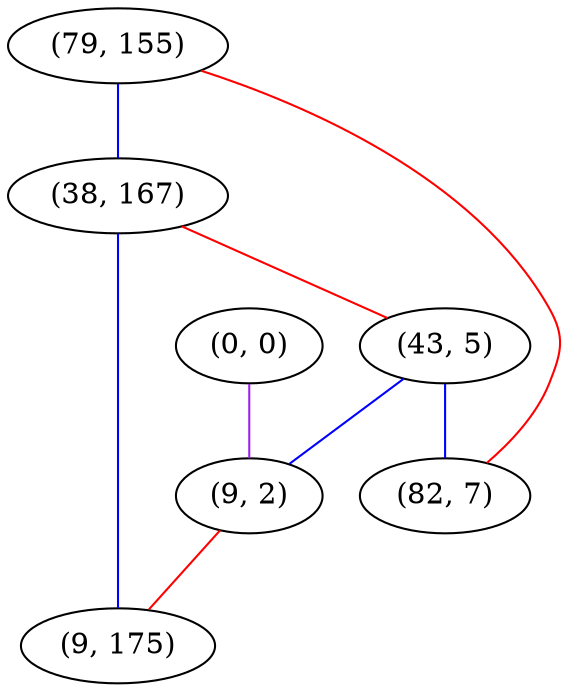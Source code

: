 graph "" {
"(79, 155)";
"(0, 0)";
"(38, 167)";
"(43, 5)";
"(9, 2)";
"(9, 175)";
"(82, 7)";
"(79, 155)" -- "(82, 7)"  [color=red, key=0, weight=1];
"(79, 155)" -- "(38, 167)"  [color=blue, key=0, weight=3];
"(0, 0)" -- "(9, 2)"  [color=purple, key=0, weight=4];
"(38, 167)" -- "(9, 175)"  [color=blue, key=0, weight=3];
"(38, 167)" -- "(43, 5)"  [color=red, key=0, weight=1];
"(43, 5)" -- "(9, 2)"  [color=blue, key=0, weight=3];
"(43, 5)" -- "(82, 7)"  [color=blue, key=0, weight=3];
"(9, 2)" -- "(9, 175)"  [color=red, key=0, weight=1];
}
